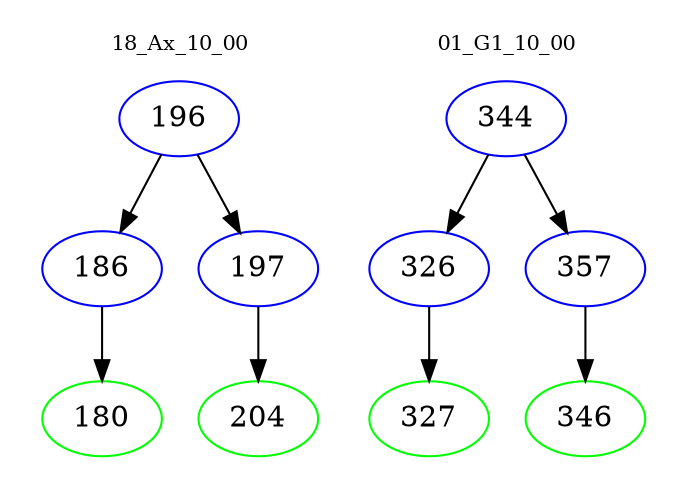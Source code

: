 digraph{
subgraph cluster_0 {
color = white
label = "18_Ax_10_00";
fontsize=10;
T0_196 [label="196", color="blue"]
T0_196 -> T0_186 [color="black"]
T0_186 [label="186", color="blue"]
T0_186 -> T0_180 [color="black"]
T0_180 [label="180", color="green"]
T0_196 -> T0_197 [color="black"]
T0_197 [label="197", color="blue"]
T0_197 -> T0_204 [color="black"]
T0_204 [label="204", color="green"]
}
subgraph cluster_1 {
color = white
label = "01_G1_10_00";
fontsize=10;
T1_344 [label="344", color="blue"]
T1_344 -> T1_326 [color="black"]
T1_326 [label="326", color="blue"]
T1_326 -> T1_327 [color="black"]
T1_327 [label="327", color="green"]
T1_344 -> T1_357 [color="black"]
T1_357 [label="357", color="blue"]
T1_357 -> T1_346 [color="black"]
T1_346 [label="346", color="green"]
}
}
